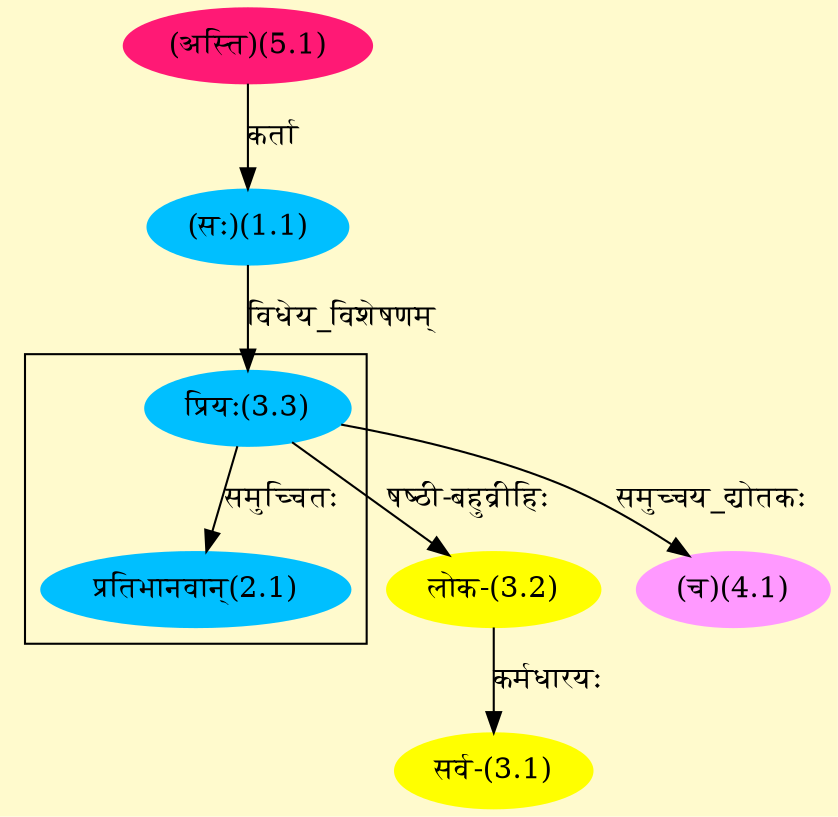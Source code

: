 digraph G{
rankdir=BT;
 compound=true;
 bgcolor="lemonchiffon1";

subgraph cluster_1{
Node2_1 [style=filled, color="#00BFFF" label = "प्रतिभानवान्(2.1)"]
Node3_3 [style=filled, color="#00BFFF" label = "प्रियः(3.3)"]

}
Node1_1 [style=filled, color="#00BFFF" label = "(सः)(1.1)"]
Node5_1 [style=filled, color="#FF1975" label = "(अस्ति)(5.1)"]
Node3_1 [style=filled, color="#FFFF00" label = "सर्व-(3.1)"]
Node3_2 [style=filled, color="#FFFF00" label = "लोक-(3.2)"]
Node3_3 [style=filled, color="#00BFFF" label = "प्रियः(3.3)"]
Node4_1 [style=filled, color="#FF99FF" label = "(च)(4.1)"]
/* Start of Relations section */

Node1_1 -> Node5_1 [  label="कर्ता"  dir="back" ]
Node2_1 -> Node3_3 [  label="समुच्चितः"  dir="back" ]
Node3_1 -> Node3_2 [  label="कर्मधारयः"  dir="back" ]
Node3_2 -> Node3_3 [  label="षष्ठी-बहुव्रीहिः"  dir="back" ]
Node3_3 -> Node1_1 [  label="विधेय_विशेषणम्"  dir="back" ]
Node4_1 -> Node3_3 [  label="समुच्चय_द्योतकः"  dir="back" ]
}

